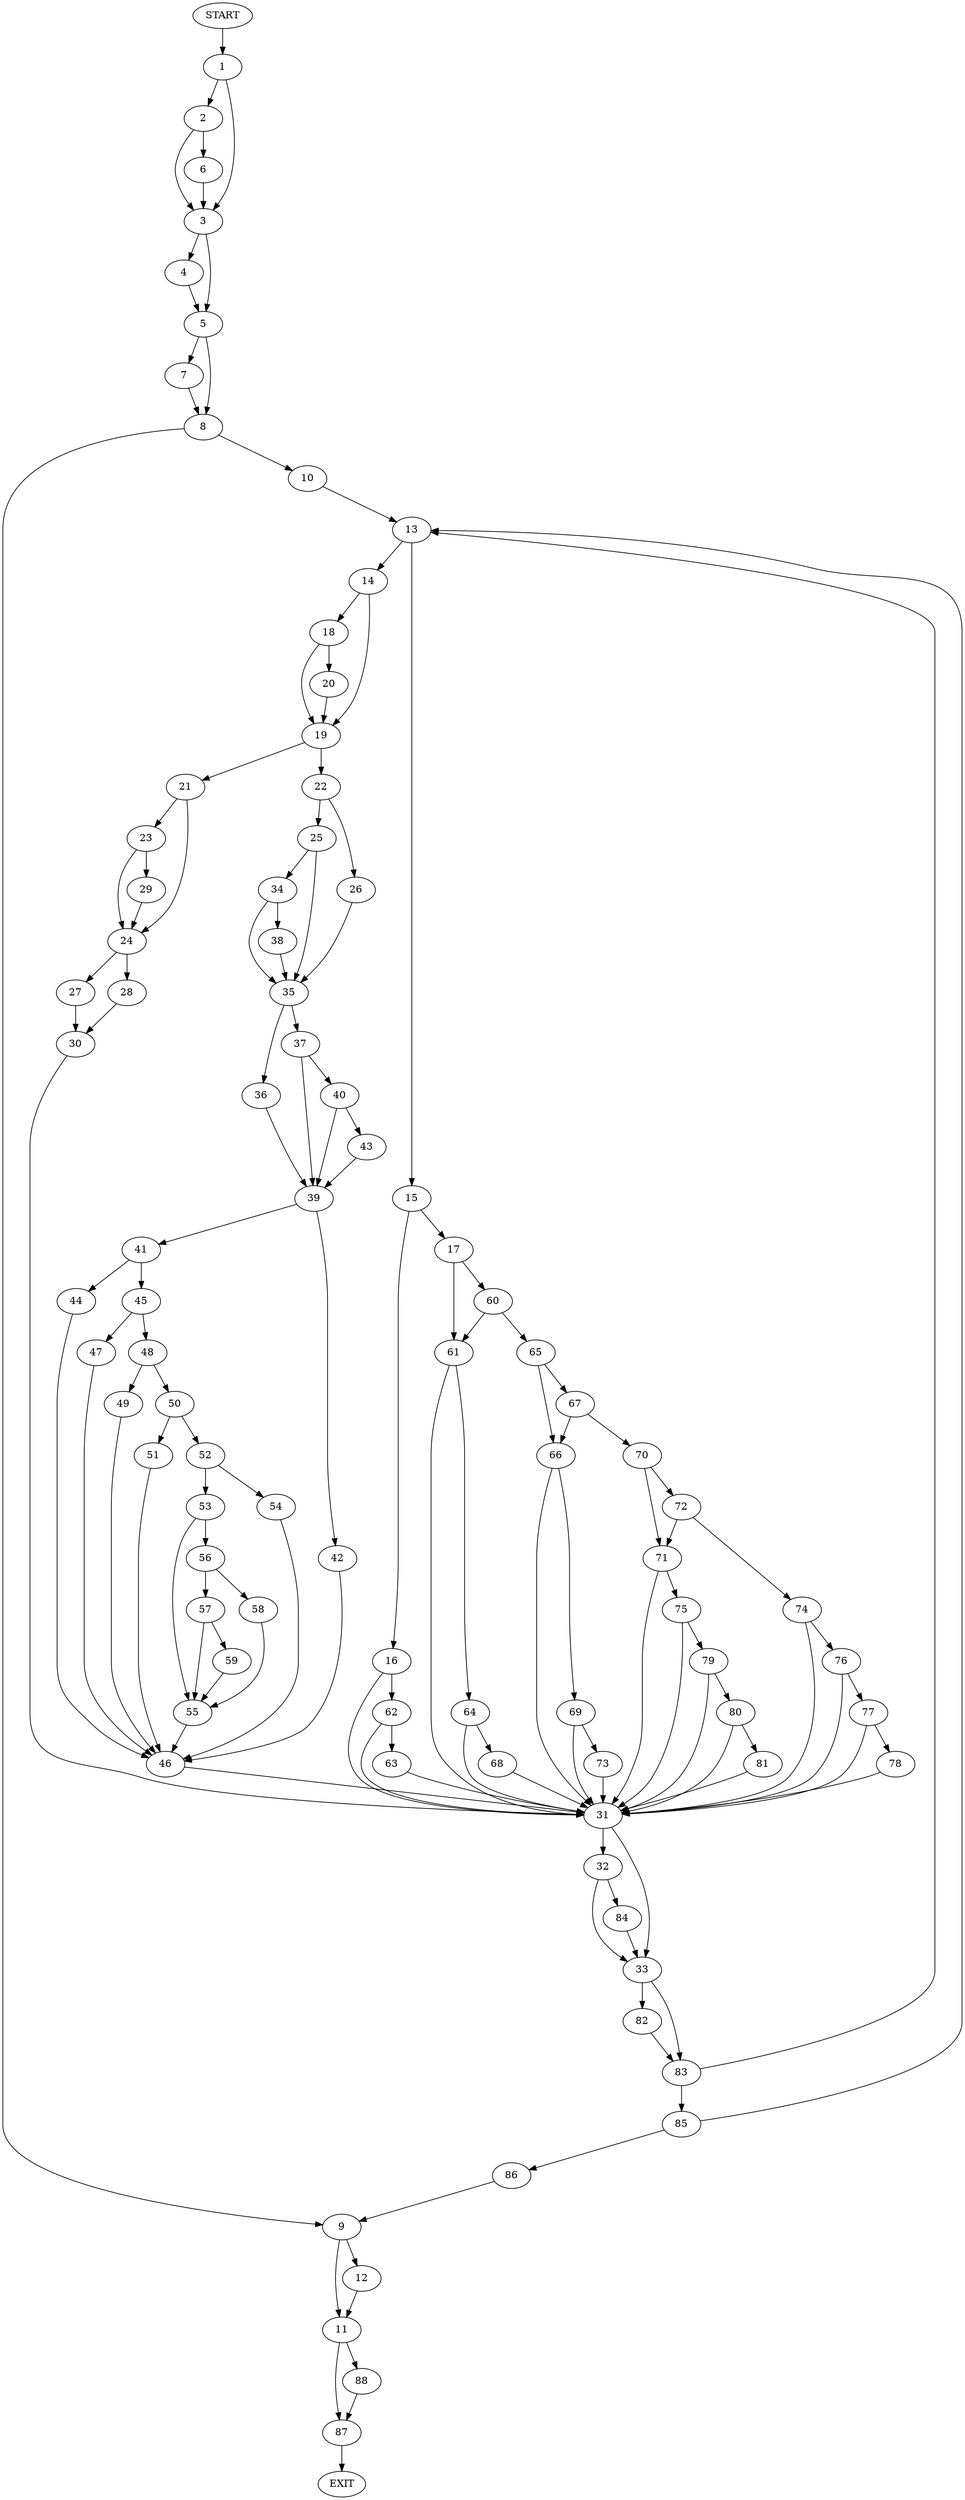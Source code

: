 digraph {
0 [label="START"]
89 [label="EXIT"]
0 -> 1
1 -> 2
1 -> 3
3 -> 4
3 -> 5
2 -> 6
2 -> 3
6 -> 3
4 -> 5
5 -> 7
5 -> 8
8 -> 9
8 -> 10
7 -> 8
9 -> 11
9 -> 12
10 -> 13
13 -> 14
13 -> 15
15 -> 16
15 -> 17
14 -> 18
14 -> 19
18 -> 20
18 -> 19
19 -> 21
19 -> 22
20 -> 19
21 -> 23
21 -> 24
22 -> 25
22 -> 26
24 -> 27
24 -> 28
23 -> 24
23 -> 29
29 -> 24
28 -> 30
27 -> 30
30 -> 31
31 -> 32
31 -> 33
25 -> 34
25 -> 35
26 -> 35
35 -> 36
35 -> 37
34 -> 35
34 -> 38
38 -> 35
36 -> 39
37 -> 40
37 -> 39
39 -> 41
39 -> 42
40 -> 43
40 -> 39
43 -> 39
41 -> 44
41 -> 45
42 -> 46
46 -> 31
45 -> 47
45 -> 48
44 -> 46
48 -> 49
48 -> 50
47 -> 46
49 -> 46
50 -> 51
50 -> 52
51 -> 46
52 -> 53
52 -> 54
54 -> 46
53 -> 55
53 -> 56
56 -> 57
56 -> 58
55 -> 46
57 -> 55
57 -> 59
58 -> 55
59 -> 55
17 -> 60
17 -> 61
16 -> 31
16 -> 62
62 -> 31
62 -> 63
63 -> 31
61 -> 31
61 -> 64
60 -> 61
60 -> 65
65 -> 66
65 -> 67
64 -> 31
64 -> 68
68 -> 31
66 -> 31
66 -> 69
67 -> 66
67 -> 70
70 -> 71
70 -> 72
69 -> 31
69 -> 73
73 -> 31
72 -> 74
72 -> 71
71 -> 31
71 -> 75
74 -> 31
74 -> 76
76 -> 31
76 -> 77
77 -> 31
77 -> 78
78 -> 31
75 -> 31
75 -> 79
79 -> 31
79 -> 80
80 -> 31
80 -> 81
81 -> 31
33 -> 82
33 -> 83
32 -> 33
32 -> 84
84 -> 33
82 -> 83
83 -> 13
83 -> 85
85 -> 13
85 -> 86
86 -> 9
12 -> 11
11 -> 87
11 -> 88
87 -> 89
88 -> 87
}
